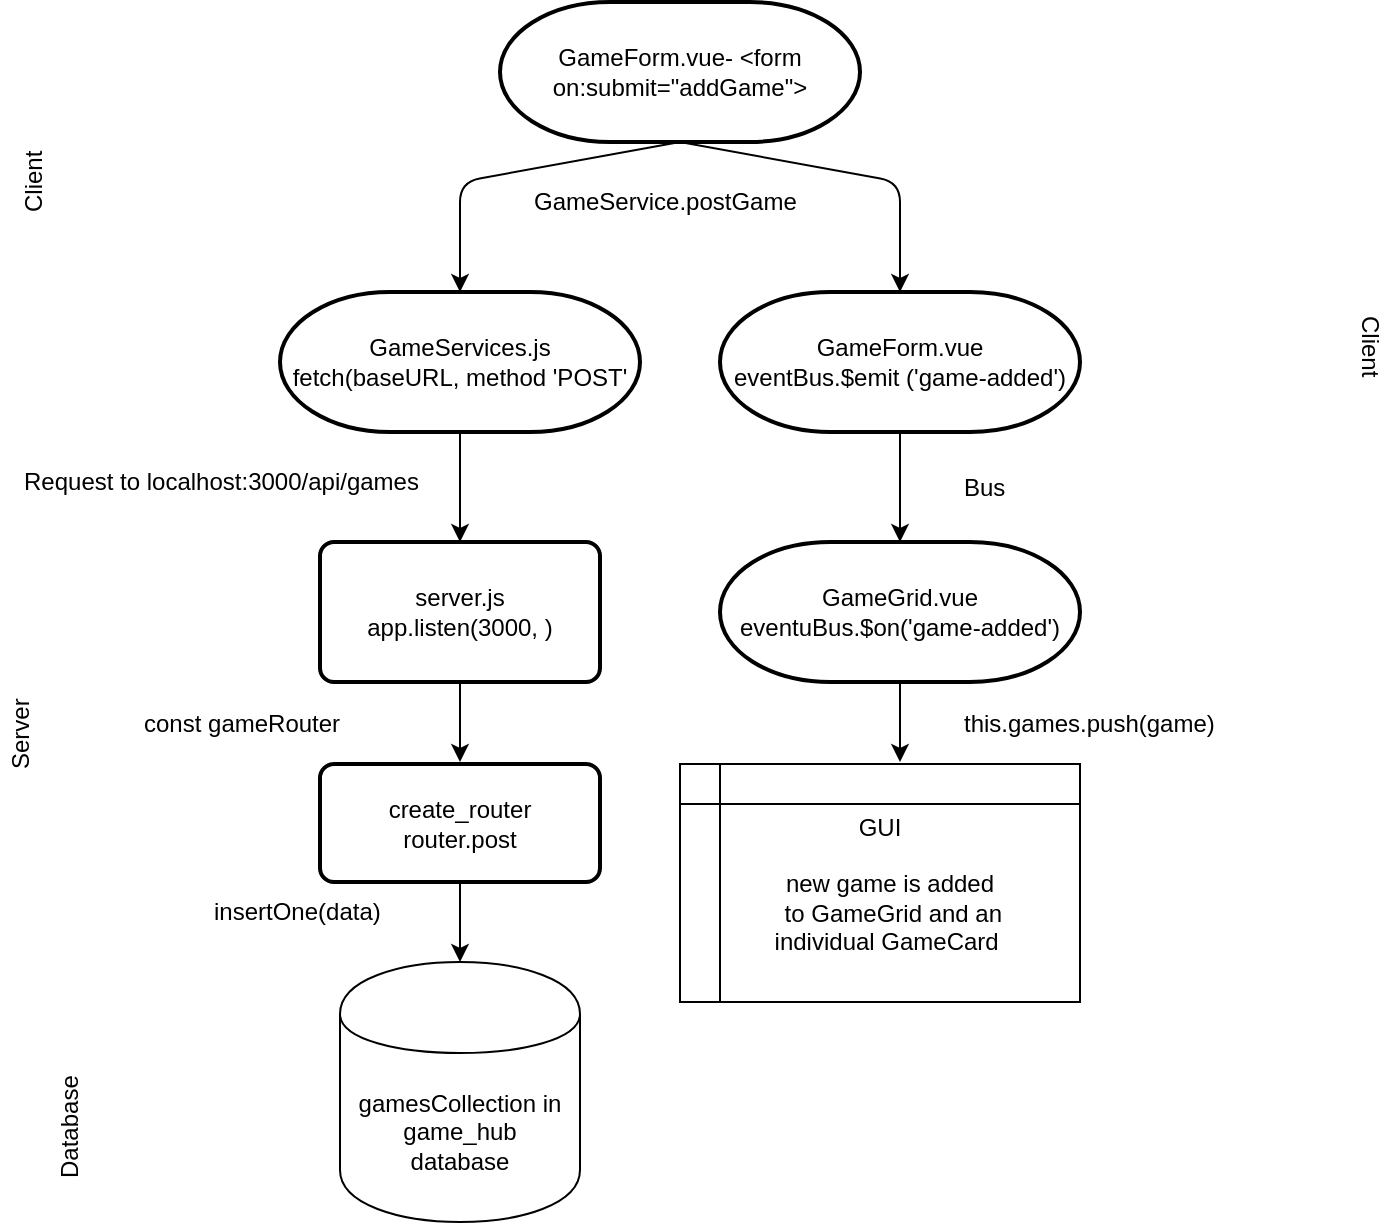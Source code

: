 <mxfile version="10.8.4" type="device"><diagram id="AjWg-WkiVDvDyWF-eBG7" name="Page-1"><mxGraphModel dx="998" dy="424" grid="1" gridSize="10" guides="1" tooltips="1" connect="1" arrows="1" fold="1" page="1" pageScale="1" pageWidth="827" pageHeight="1169" math="0" shadow="0"><root><mxCell id="0"/><mxCell id="1" parent="0"/><mxCell id="wVOuTD19F5W9B-Cy_hKV-15" value="GameForm.vue- &amp;lt;form on:submit=&quot;addGame&quot;&amp;gt;" style="strokeWidth=2;html=1;shape=mxgraph.flowchart.terminator;whiteSpace=wrap;" parent="1" vertex="1"><mxGeometry x="290" y="30" width="180" height="70" as="geometry"/></mxCell><mxCell id="wVOuTD19F5W9B-Cy_hKV-17" value="" style="endArrow=classic;html=1;exitX=0.5;exitY=1;exitDx=0;exitDy=0;exitPerimeter=0;entryX=0.5;entryY=0;entryDx=0;entryDy=0;entryPerimeter=0;" parent="1" source="wVOuTD19F5W9B-Cy_hKV-15" target="wVOuTD19F5W9B-Cy_hKV-21" edge="1"><mxGeometry width="50" height="50" relative="1" as="geometry"><mxPoint x="350" y="150" as="sourcePoint"/><mxPoint x="270" y="170" as="targetPoint"/><Array as="points"><mxPoint x="270" y="120"/></Array></mxGeometry></mxCell><mxCell id="wVOuTD19F5W9B-Cy_hKV-33" style="edgeStyle=orthogonalEdgeStyle;rounded=0;orthogonalLoop=1;jettySize=auto;html=1;exitX=0.5;exitY=1;exitDx=0;exitDy=0;exitPerimeter=0;" parent="1" source="wVOuTD19F5W9B-Cy_hKV-21" edge="1"><mxGeometry relative="1" as="geometry"><mxPoint x="270" y="300" as="targetPoint"/></mxGeometry></mxCell><mxCell id="wVOuTD19F5W9B-Cy_hKV-21" value="GameServices.js&lt;br&gt;fetch(baseURL, method 'POST'&lt;br&gt;" style="strokeWidth=2;html=1;shape=mxgraph.flowchart.terminator;whiteSpace=wrap;" parent="1" vertex="1"><mxGeometry x="180" y="175" width="180" height="70" as="geometry"/></mxCell><mxCell id="wVOuTD19F5W9B-Cy_hKV-47" style="edgeStyle=orthogonalEdgeStyle;rounded=0;orthogonalLoop=1;jettySize=auto;html=1;exitX=0.5;exitY=1;exitDx=0;exitDy=0;exitPerimeter=0;" parent="1" source="wVOuTD19F5W9B-Cy_hKV-25" target="wVOuTD19F5W9B-Cy_hKV-48" edge="1"><mxGeometry relative="1" as="geometry"><mxPoint x="490" y="290" as="targetPoint"/></mxGeometry></mxCell><mxCell id="wVOuTD19F5W9B-Cy_hKV-25" value="GameForm.vue&lt;br&gt;eventBus.$emit ('game-added')" style="strokeWidth=2;html=1;shape=mxgraph.flowchart.terminator;whiteSpace=wrap;" parent="1" vertex="1"><mxGeometry x="400" y="175" width="180" height="70" as="geometry"/></mxCell><mxCell id="wVOuTD19F5W9B-Cy_hKV-26" value="" style="endArrow=classic;html=1;exitX=0.5;exitY=1;exitDx=0;exitDy=0;exitPerimeter=0;entryX=0.5;entryY=0;entryDx=0;entryDy=0;entryPerimeter=0;" parent="1" source="wVOuTD19F5W9B-Cy_hKV-15" target="wVOuTD19F5W9B-Cy_hKV-25" edge="1"><mxGeometry width="50" height="50" relative="1" as="geometry"><mxPoint x="430" y="150" as="sourcePoint"/><mxPoint x="480" y="100" as="targetPoint"/><Array as="points"><mxPoint x="490" y="120"/></Array></mxGeometry></mxCell><mxCell id="wVOuTD19F5W9B-Cy_hKV-30" value="GameService.postGame" style="text;html=1;resizable=0;points=[];autosize=1;align=left;verticalAlign=top;spacingTop=-4;" parent="1" vertex="1"><mxGeometry x="305" y="120" width="150" height="20" as="geometry"/></mxCell><mxCell id="wVOuTD19F5W9B-Cy_hKV-34" value="Request to localhost:3000/api/games" style="text;html=1;resizable=0;points=[];autosize=1;align=left;verticalAlign=top;spacingTop=-4;" parent="1" vertex="1"><mxGeometry x="50" y="260" width="210" height="20" as="geometry"/></mxCell><mxCell id="wVOuTD19F5W9B-Cy_hKV-37" style="edgeStyle=orthogonalEdgeStyle;rounded=0;orthogonalLoop=1;jettySize=auto;html=1;exitX=0.5;exitY=1;exitDx=0;exitDy=0;" parent="1" source="wVOuTD19F5W9B-Cy_hKV-36" edge="1"><mxGeometry relative="1" as="geometry"><mxPoint x="270" y="410" as="targetPoint"/><Array as="points"><mxPoint x="270" y="370"/></Array></mxGeometry></mxCell><mxCell id="wVOuTD19F5W9B-Cy_hKV-36" value="server.js&lt;br&gt;app.listen(3000, )&lt;br&gt;" style="rounded=1;whiteSpace=wrap;html=1;absoluteArcSize=1;arcSize=14;strokeWidth=2;" parent="1" vertex="1"><mxGeometry x="200" y="300" width="140" height="70" as="geometry"/></mxCell><mxCell id="wVOuTD19F5W9B-Cy_hKV-38" value="const gameRouter" style="text;html=1;resizable=0;points=[];autosize=1;align=left;verticalAlign=top;spacingTop=-4;" parent="1" vertex="1"><mxGeometry x="110" y="380.5" width="110" height="20" as="geometry"/></mxCell><mxCell id="wVOuTD19F5W9B-Cy_hKV-42" value="" style="edgeStyle=orthogonalEdgeStyle;rounded=0;orthogonalLoop=1;jettySize=auto;html=1;" parent="1" edge="1"><mxGeometry relative="1" as="geometry"><mxPoint x="270" y="420" as="sourcePoint"/><mxPoint x="270" y="420" as="targetPoint"/></mxGeometry></mxCell><mxCell id="wVOuTD19F5W9B-Cy_hKV-44" style="edgeStyle=orthogonalEdgeStyle;rounded=0;orthogonalLoop=1;jettySize=auto;html=1;" parent="1" source="wVOuTD19F5W9B-Cy_hKV-41" edge="1"><mxGeometry relative="1" as="geometry"><mxPoint x="270" y="510" as="targetPoint"/></mxGeometry></mxCell><mxCell id="wVOuTD19F5W9B-Cy_hKV-41" value="create_router&lt;br&gt;router.post&lt;br&gt;" style="rounded=1;whiteSpace=wrap;html=1;absoluteArcSize=1;arcSize=14;strokeWidth=2;" parent="1" vertex="1"><mxGeometry x="200" y="411" width="140" height="59" as="geometry"/></mxCell><mxCell id="wVOuTD19F5W9B-Cy_hKV-45" value="insertOne(data)" style="text;html=1;resizable=0;points=[];autosize=1;align=left;verticalAlign=top;spacingTop=-4;" parent="1" vertex="1"><mxGeometry x="145" y="475" width="100" height="20" as="geometry"/></mxCell><mxCell id="wVOuTD19F5W9B-Cy_hKV-46" value="gamesCollection in game_hub&lt;br&gt;database&lt;br&gt;" style="shape=cylinder;whiteSpace=wrap;html=1;boundedLbl=1;backgroundOutline=1;" parent="1" vertex="1"><mxGeometry x="210" y="510" width="120" height="130" as="geometry"/></mxCell><mxCell id="wVOuTD19F5W9B-Cy_hKV-51" style="edgeStyle=orthogonalEdgeStyle;rounded=0;orthogonalLoop=1;jettySize=auto;html=1;exitX=0.5;exitY=1;exitDx=0;exitDy=0;exitPerimeter=0;" parent="1" source="wVOuTD19F5W9B-Cy_hKV-48" edge="1"><mxGeometry relative="1" as="geometry"><mxPoint x="490" y="410" as="targetPoint"/></mxGeometry></mxCell><mxCell id="wVOuTD19F5W9B-Cy_hKV-48" value="GameGrid.vue&lt;br&gt;eventuBus.$on('game-added')&lt;br&gt;" style="strokeWidth=2;html=1;shape=mxgraph.flowchart.terminator;whiteSpace=wrap;" parent="1" vertex="1"><mxGeometry x="400" y="300" width="180" height="70" as="geometry"/></mxCell><mxCell id="wVOuTD19F5W9B-Cy_hKV-50" value="Bus" style="text;html=1;resizable=0;points=[];autosize=1;align=left;verticalAlign=top;spacingTop=-4;" parent="1" vertex="1"><mxGeometry x="520" y="262.5" width="40" height="20" as="geometry"/></mxCell><mxCell id="wVOuTD19F5W9B-Cy_hKV-52" value="this.games.push(game)" style="text;html=1;resizable=0;points=[];autosize=1;align=left;verticalAlign=top;spacingTop=-4;" parent="1" vertex="1"><mxGeometry x="520" y="380.5" width="140" height="20" as="geometry"/></mxCell><mxCell id="wVOuTD19F5W9B-Cy_hKV-54" value="GUI&lt;br&gt;&lt;br&gt;&amp;nbsp; &amp;nbsp;new game is added &lt;br&gt;&amp;nbsp; &amp;nbsp; to GameGrid and an &lt;br&gt;&amp;nbsp; individual GameCard&lt;br&gt;" style="shape=internalStorage;whiteSpace=wrap;html=1;backgroundOutline=1;" parent="1" vertex="1"><mxGeometry x="380" y="411" width="200" height="119" as="geometry"/></mxCell><mxCell id="wVOuTD19F5W9B-Cy_hKV-55" value="Database" style="text;html=1;resizable=0;points=[];autosize=1;align=left;verticalAlign=top;spacingTop=-4;rotation=-90;" parent="1" vertex="1"><mxGeometry x="40" y="575" width="70" height="20" as="geometry"/></mxCell><mxCell id="wVOuTD19F5W9B-Cy_hKV-56" value="Server" style="text;html=1;resizable=0;points=[];autosize=1;align=left;verticalAlign=top;spacingTop=-4;rotation=-90;" parent="1" vertex="1"><mxGeometry x="25" y="380.5" width="50" height="20" as="geometry"/></mxCell><mxCell id="wVOuTD19F5W9B-Cy_hKV-58" value="Client" style="text;html=1;resizable=0;points=[];autosize=1;align=left;verticalAlign=top;spacingTop=-4;rotation=-90;" parent="1" vertex="1"><mxGeometry x="32" y="102" width="50" height="20" as="geometry"/></mxCell><mxCell id="wVOuTD19F5W9B-Cy_hKV-59" value="Client" style="text;html=1;resizable=0;points=[];autosize=1;align=left;verticalAlign=top;spacingTop=-4;rotation=90;" parent="1" vertex="1"><mxGeometry x="700" y="200" width="50" height="20" as="geometry"/></mxCell></root></mxGraphModel></diagram></mxfile>
